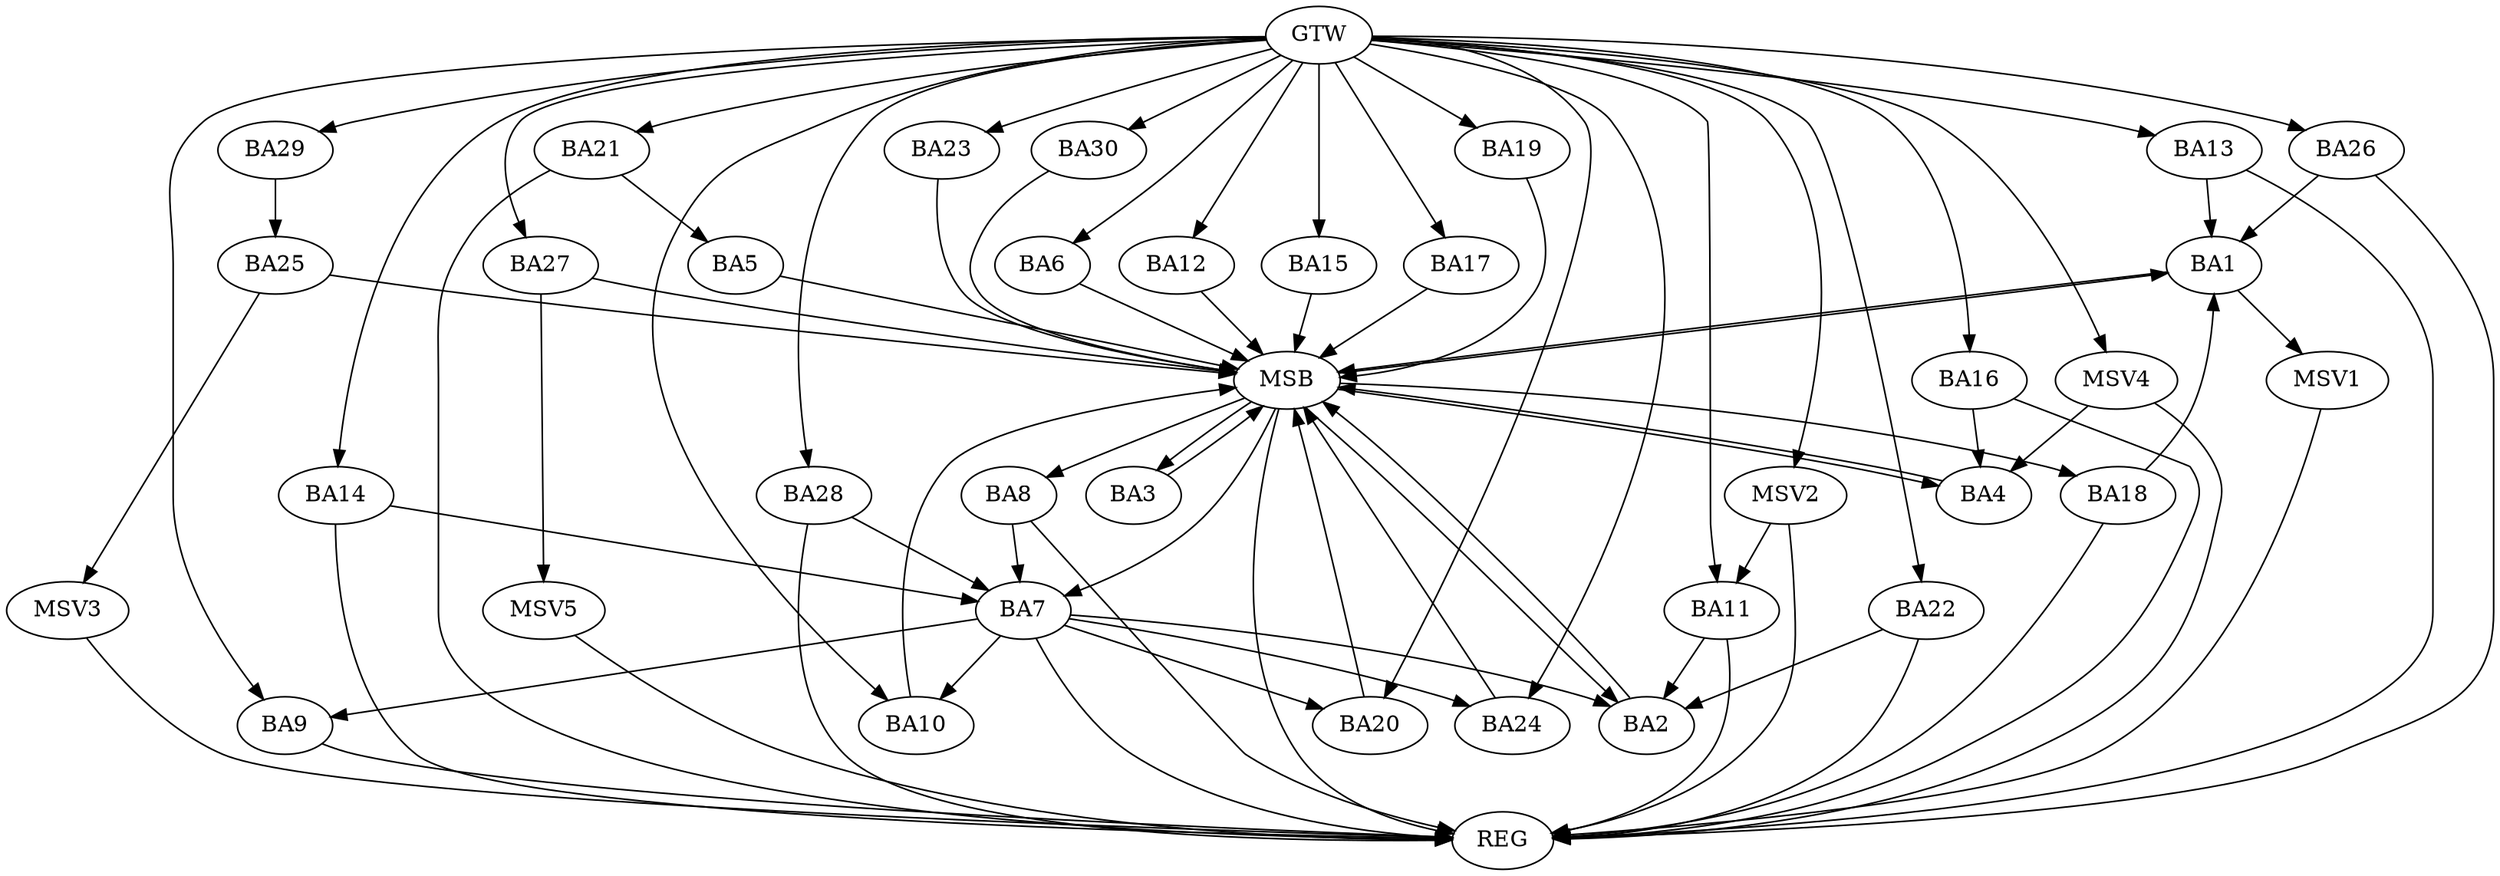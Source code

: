 strict digraph G {
  BA1 [ label="BA1" ];
  BA2 [ label="BA2" ];
  BA3 [ label="BA3" ];
  BA4 [ label="BA4" ];
  BA5 [ label="BA5" ];
  BA6 [ label="BA6" ];
  BA7 [ label="BA7" ];
  BA8 [ label="BA8" ];
  BA9 [ label="BA9" ];
  BA10 [ label="BA10" ];
  BA11 [ label="BA11" ];
  BA12 [ label="BA12" ];
  BA13 [ label="BA13" ];
  BA14 [ label="BA14" ];
  BA15 [ label="BA15" ];
  BA16 [ label="BA16" ];
  BA17 [ label="BA17" ];
  BA18 [ label="BA18" ];
  BA19 [ label="BA19" ];
  BA20 [ label="BA20" ];
  BA21 [ label="BA21" ];
  BA22 [ label="BA22" ];
  BA23 [ label="BA23" ];
  BA24 [ label="BA24" ];
  BA25 [ label="BA25" ];
  BA26 [ label="BA26" ];
  BA27 [ label="BA27" ];
  BA28 [ label="BA28" ];
  BA29 [ label="BA29" ];
  BA30 [ label="BA30" ];
  GTW [ label="GTW" ];
  REG [ label="REG" ];
  MSB [ label="MSB" ];
  MSV1 [ label="MSV1" ];
  MSV2 [ label="MSV2" ];
  MSV3 [ label="MSV3" ];
  MSV4 [ label="MSV4" ];
  MSV5 [ label="MSV5" ];
  BA7 -> BA2;
  BA8 -> BA7;
  BA11 -> BA2;
  BA13 -> BA1;
  BA14 -> BA7;
  BA16 -> BA4;
  BA18 -> BA1;
  BA21 -> BA5;
  BA22 -> BA2;
  BA26 -> BA1;
  BA28 -> BA7;
  BA29 -> BA25;
  GTW -> BA6;
  GTW -> BA9;
  GTW -> BA10;
  GTW -> BA11;
  GTW -> BA12;
  GTW -> BA13;
  GTW -> BA14;
  GTW -> BA15;
  GTW -> BA16;
  GTW -> BA17;
  GTW -> BA19;
  GTW -> BA20;
  GTW -> BA21;
  GTW -> BA22;
  GTW -> BA23;
  GTW -> BA24;
  GTW -> BA26;
  GTW -> BA27;
  GTW -> BA28;
  GTW -> BA29;
  GTW -> BA30;
  BA7 -> REG;
  BA8 -> REG;
  BA9 -> REG;
  BA11 -> REG;
  BA13 -> REG;
  BA14 -> REG;
  BA16 -> REG;
  BA18 -> REG;
  BA21 -> REG;
  BA22 -> REG;
  BA26 -> REG;
  BA28 -> REG;
  BA1 -> MSB;
  MSB -> BA2;
  MSB -> REG;
  BA2 -> MSB;
  MSB -> BA1;
  BA3 -> MSB;
  BA4 -> MSB;
  MSB -> BA3;
  BA5 -> MSB;
  BA6 -> MSB;
  BA10 -> MSB;
  BA12 -> MSB;
  MSB -> BA7;
  BA15 -> MSB;
  BA17 -> MSB;
  MSB -> BA8;
  BA19 -> MSB;
  BA20 -> MSB;
  BA23 -> MSB;
  MSB -> BA4;
  BA24 -> MSB;
  MSB -> BA18;
  BA25 -> MSB;
  BA27 -> MSB;
  BA30 -> MSB;
  BA7 -> BA24;
  BA7 -> BA20;
  BA7 -> BA9;
  BA7 -> BA10;
  BA1 -> MSV1;
  MSV1 -> REG;
  MSV2 -> BA11;
  GTW -> MSV2;
  MSV2 -> REG;
  BA25 -> MSV3;
  MSV3 -> REG;
  MSV4 -> BA4;
  GTW -> MSV4;
  MSV4 -> REG;
  BA27 -> MSV5;
  MSV5 -> REG;
}
